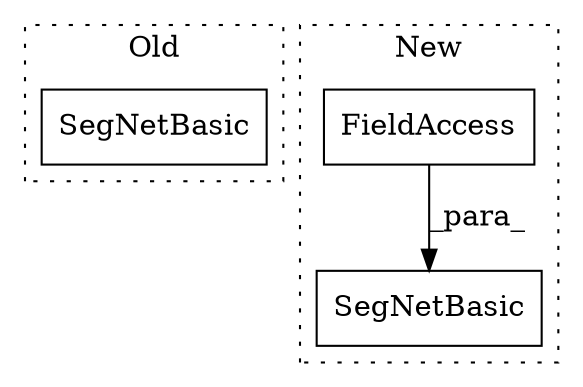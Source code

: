 digraph G {
subgraph cluster0 {
1 [label="SegNetBasic" a="32" s="1483,1503" l="12,1" shape="box"];
label = "Old";
style="dotted";
}
subgraph cluster1 {
2 [label="SegNetBasic" a="32" s="1615,1661" l="12,1" shape="box"];
3 [label="FieldAccess" a="22" s="1640" l="21" shape="box"];
label = "New";
style="dotted";
}
3 -> 2 [label="_para_"];
}